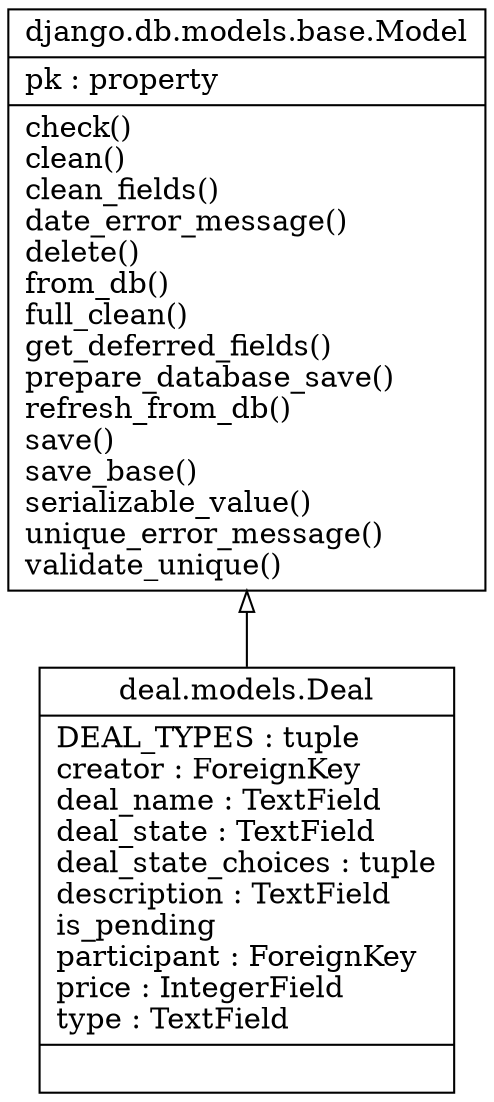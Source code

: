 digraph "classes_test" {
charset="utf-8"
rankdir=BT
"0" [label="{deal.models.Deal|DEAL_TYPES : tuple\lcreator : ForeignKey\ldeal_name : TextField\ldeal_state : TextField\ldeal_state_choices : tuple\ldescription : TextField\lis_pending\lparticipant : ForeignKey\lprice : IntegerField\ltype : TextField\l|}", shape="record"];
"1" [label="{django.db.models.base.Model|pk : property\l|check()\lclean()\lclean_fields()\ldate_error_message()\ldelete()\lfrom_db()\lfull_clean()\lget_deferred_fields()\lprepare_database_save()\lrefresh_from_db()\lsave()\lsave_base()\lserializable_value()\lunique_error_message()\lvalidate_unique()\l}", shape="record"];
"0" -> "1" [arrowhead="empty", arrowtail="none"];
}
